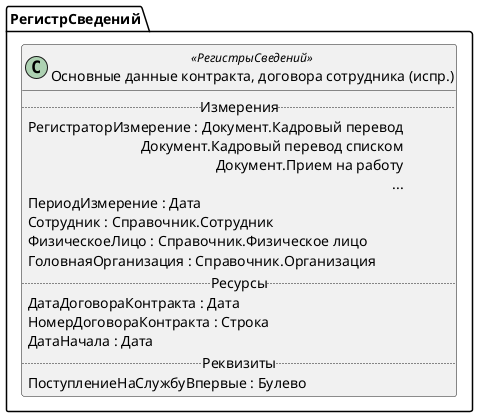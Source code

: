﻿@startuml ОсновныеДанныеКонтрактаДоговораСотрудникаИспр
'!include templates.wsd
'..\include templates.wsd
class РегистрСведений.ОсновныеДанныеКонтрактаДоговораСотрудникаИспр as "Основные данные контракта, договора сотрудника (испр.)" <<РегистрыСведений>>
{
..Измерения..
РегистраторИзмерение : Документ.Кадровый перевод\rДокумент.Кадровый перевод списком\rДокумент.Прием на работу\r...
ПериодИзмерение : Дата
Сотрудник : Справочник.Сотрудник
ФизическоеЛицо : Справочник.Физическое лицо
ГоловнаяОрганизация : Справочник.Организация
..Ресурсы..
ДатаДоговораКонтракта : Дата
НомерДоговораКонтракта : Строка
ДатаНачала : Дата
..Реквизиты..
ПоступлениеНаСлужбуВпервые : Булево
}
@enduml

